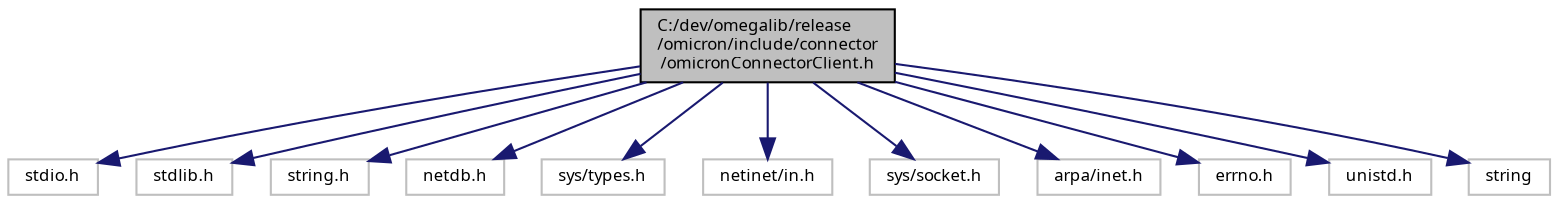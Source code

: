 digraph "C:/dev/omegalib/release/omicron/include/connector/omicronConnectorClient.h"
{
  bgcolor="transparent";
  edge [fontname="FreeSans.ttf",fontsize="8",labelfontname="FreeSans.ttf",labelfontsize="8"];
  node [fontname="FreeSans.ttf",fontsize="8",shape=record];
  Node1 [label="C:/dev/omegalib/release\l/omicron/include/connector\l/omicronConnectorClient.h",height=0.2,width=0.4,color="black", fillcolor="grey75", style="filled", fontcolor="black"];
  Node1 -> Node2 [color="midnightblue",fontsize="8",style="solid",fontname="FreeSans.ttf"];
  Node2 [label="stdio.h",height=0.2,width=0.4,color="grey75"];
  Node1 -> Node3 [color="midnightblue",fontsize="8",style="solid",fontname="FreeSans.ttf"];
  Node3 [label="stdlib.h",height=0.2,width=0.4,color="grey75"];
  Node1 -> Node4 [color="midnightblue",fontsize="8",style="solid",fontname="FreeSans.ttf"];
  Node4 [label="string.h",height=0.2,width=0.4,color="grey75"];
  Node1 -> Node5 [color="midnightblue",fontsize="8",style="solid",fontname="FreeSans.ttf"];
  Node5 [label="netdb.h",height=0.2,width=0.4,color="grey75"];
  Node1 -> Node6 [color="midnightblue",fontsize="8",style="solid",fontname="FreeSans.ttf"];
  Node6 [label="sys/types.h",height=0.2,width=0.4,color="grey75"];
  Node1 -> Node7 [color="midnightblue",fontsize="8",style="solid",fontname="FreeSans.ttf"];
  Node7 [label="netinet/in.h",height=0.2,width=0.4,color="grey75"];
  Node1 -> Node8 [color="midnightblue",fontsize="8",style="solid",fontname="FreeSans.ttf"];
  Node8 [label="sys/socket.h",height=0.2,width=0.4,color="grey75"];
  Node1 -> Node9 [color="midnightblue",fontsize="8",style="solid",fontname="FreeSans.ttf"];
  Node9 [label="arpa/inet.h",height=0.2,width=0.4,color="grey75"];
  Node1 -> Node10 [color="midnightblue",fontsize="8",style="solid",fontname="FreeSans.ttf"];
  Node10 [label="errno.h",height=0.2,width=0.4,color="grey75"];
  Node1 -> Node11 [color="midnightblue",fontsize="8",style="solid",fontname="FreeSans.ttf"];
  Node11 [label="unistd.h",height=0.2,width=0.4,color="grey75"];
  Node1 -> Node12 [color="midnightblue",fontsize="8",style="solid",fontname="FreeSans.ttf"];
  Node12 [label="string",height=0.2,width=0.4,color="grey75"];
}
